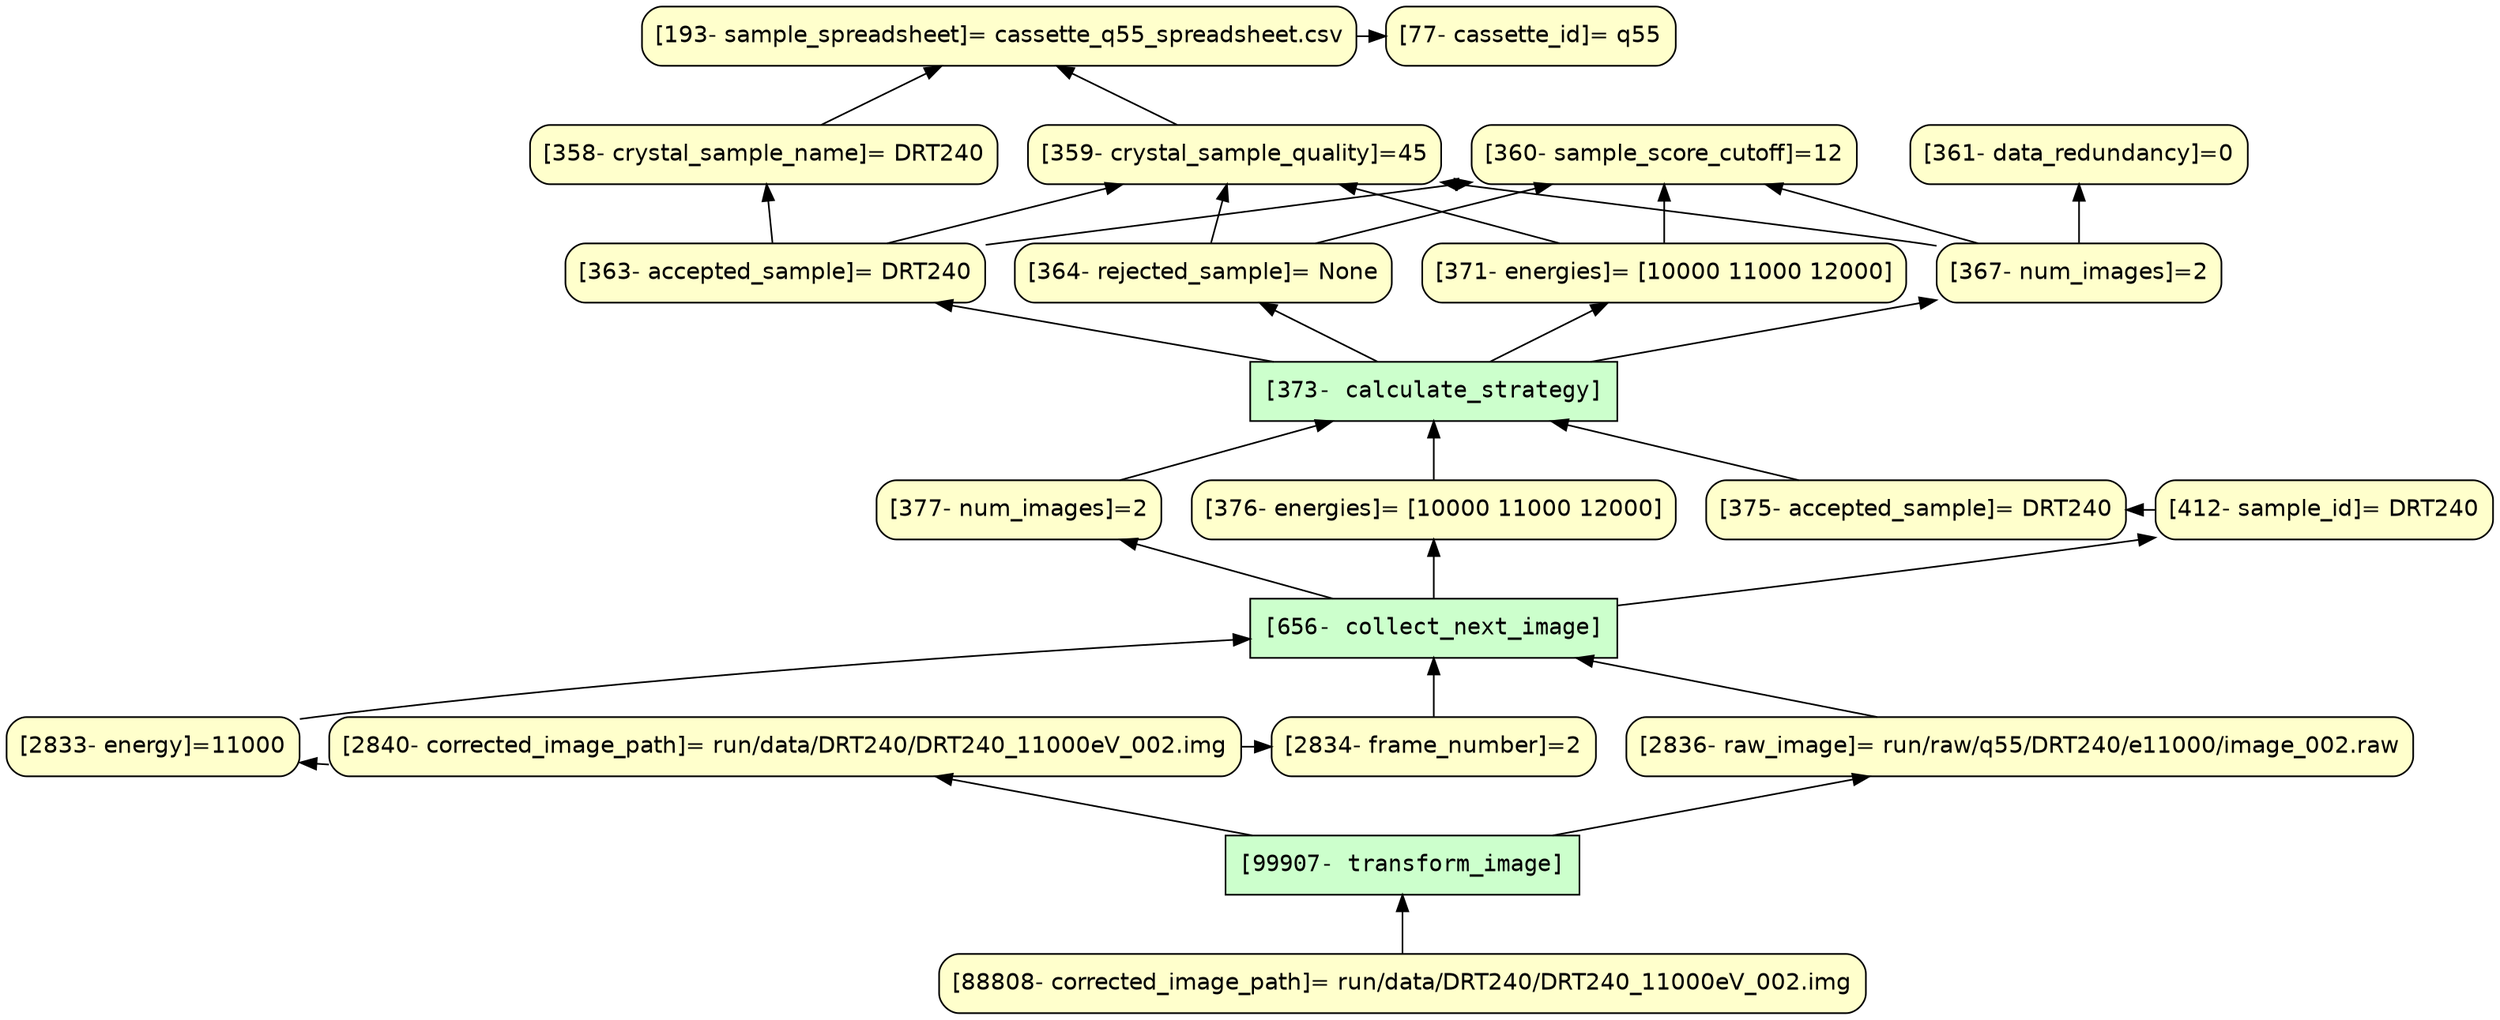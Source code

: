digraph ling {
	rankdir=BT

	node[shape=box style=filled fillcolor="#CCFFCC" peripheries=1 fontname=Courier]
	{
		"[373- calculate_strategy]"
		"[656- collect_next_image]"
		"[99907- transform_image]"
	}
	node[shape=box style="rounded,filled" fillcolor="#FFFFCC" peripheries=1 fontname=Helvetica]
	{
		"[77- cassette_id]= q55"
		"[193- sample_spreadsheet]= cassette_q55_spreadsheet.csv"
		"[358- crystal_sample_name]= DRT240"
		"[359- crystal_sample_quality]=45"
		"[360- sample_score_cutoff]=12"
		"[361- data_redundancy]=0"
		"[363- accepted_sample]= DRT240"
		"[364- rejected_sample]= None"
		"[367- num_images]=2"
		"[371- energies]= [10000 11000 12000]"
		"[375- accepted_sample]= DRT240"
		"[376- energies]= [10000 11000 12000]"
		"[412- sample_id]= DRT240"
		"[377- num_images]=2"
		"[2833- energy]=11000"
		"[2834- frame_number]=2"
		"[2836- raw_image]= run/raw/q55/DRT240/e11000/image_002.raw"
		"[2840- corrected_image_path]= run/data/DRT240/DRT240_11000eV_002.img"
		"[88808- corrected_image_path]= run/data/DRT240/DRT240_11000eV_002.img"
		{rank=same "[77- cassette_id]= q55" "[193- sample_spreadsheet]= cassette_q55_spreadsheet.csv"}
		{rank=same "[375- accepted_sample]= DRT240" "[376- energies]= [10000 11000 12000]" "[412- sample_id]= DRT240" "[377- num_images]=2"}
		{rank=same "[2836- raw_image]= run/raw/q55/DRT240/e11000/image_002.raw" "[2834- frame_number]=2" "[2833- energy]=11000" "[2840- corrected_image_path]= run/data/DRT240/DRT240_11000eV_002.img"}
	}
	"[2833- energy]=11000" -> "[2836- raw_image]= run/raw/q55/DRT240/e11000/image_002.raw" [style=invis];
	"[2833- energy]=11000" -> "[2840- corrected_image_path]= run/data/DRT240/DRT240_11000eV_002.img"  [style=invis];
	"[193- sample_spreadsheet]= cassette_q55_spreadsheet.csv" ->  "[77- cassette_id]= q55"
	"[358- crystal_sample_name]= DRT240" ->  "[193- sample_spreadsheet]= cassette_q55_spreadsheet.csv"
	"[359- crystal_sample_quality]=45" ->  "[193- sample_spreadsheet]= cassette_q55_spreadsheet.csv"
	"[363- accepted_sample]= DRT240" ->  "[358- crystal_sample_name]= DRT240"
	"[363- accepted_sample]= DRT240" ->  "[359- crystal_sample_quality]=45"
	"[363- accepted_sample]= DRT240" ->  "[360- sample_score_cutoff]=12"
	"[364- rejected_sample]= None" ->  "[359- crystal_sample_quality]=45"
	"[364- rejected_sample]= None" ->  "[360- sample_score_cutoff]=12"
	"[367- num_images]=2" ->  "[359- crystal_sample_quality]=45"
	"[367- num_images]=2" ->  "[360- sample_score_cutoff]=12"
	"[367- num_images]=2" ->  "[361- data_redundancy]=0"
	"[371- energies]= [10000 11000 12000]" ->  "[359- crystal_sample_quality]=45"
	"[371- energies]= [10000 11000 12000]" ->  "[360- sample_score_cutoff]=12"
	"[373- calculate_strategy]" ->  "[363- accepted_sample]= DRT240"
	"[373- calculate_strategy]" ->  "[364- rejected_sample]= None"
	"[373- calculate_strategy]" ->  "[367- num_images]=2"
	"[373- calculate_strategy]" ->  "[371- energies]= [10000 11000 12000]"
	"[375- accepted_sample]= DRT240" ->  "[373- calculate_strategy]"
	"[376- energies]= [10000 11000 12000]" ->  "[373- calculate_strategy]"
	"[377- num_images]=2" ->  "[373- calculate_strategy]"
	"[412- sample_id]= DRT240" ->  "[375- accepted_sample]= DRT240"
	"[656- collect_next_image]" ->  "[376- energies]= [10000 11000 12000]"
	"[656- collect_next_image]" ->  "[377- num_images]=2"
	"[656- collect_next_image]" ->  "[412- sample_id]= DRT240"
	"[2833- energy]=11000" ->  "[656- collect_next_image]"
	"[2834- frame_number]=2" ->  "[656- collect_next_image]"
	"[2836- raw_image]= run/raw/q55/DRT240/e11000/image_002.raw" ->  "[656- collect_next_image]"
	"[2840- corrected_image_path]= run/data/DRT240/DRT240_11000eV_002.img" ->  "[2833- energy]=11000"
	"[2840- corrected_image_path]= run/data/DRT240/DRT240_11000eV_002.img" ->  "[2834- frame_number]=2"
	"[88808- corrected_image_path]= run/data/DRT240/DRT240_11000eV_002.img" ->  "[99907- transform_image]"
	"[99907- transform_image]" ->  "[2836- raw_image]= run/raw/q55/DRT240/e11000/image_002.raw"
	"[99907- transform_image]" ->  "[2840- corrected_image_path]= run/data/DRT240/DRT240_11000eV_002.img"

	
}
